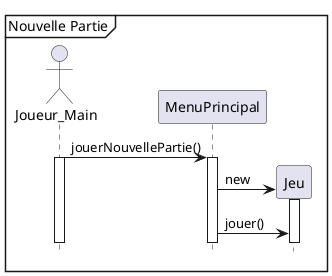 @startuml sequence_noter_panier
hide footbox
mainframe Nouvelle Partie

actor Joueur_Main as joueur
participant MenuPrincipal

joueur -> MenuPrincipal : jouerNouvellePartie()
activate MenuPrincipal
activate joueur

create Jeu
MenuPrincipal -> Jeu : new
activate Jeu

MenuPrincipal -> Jeu : jouer()

@enduml
